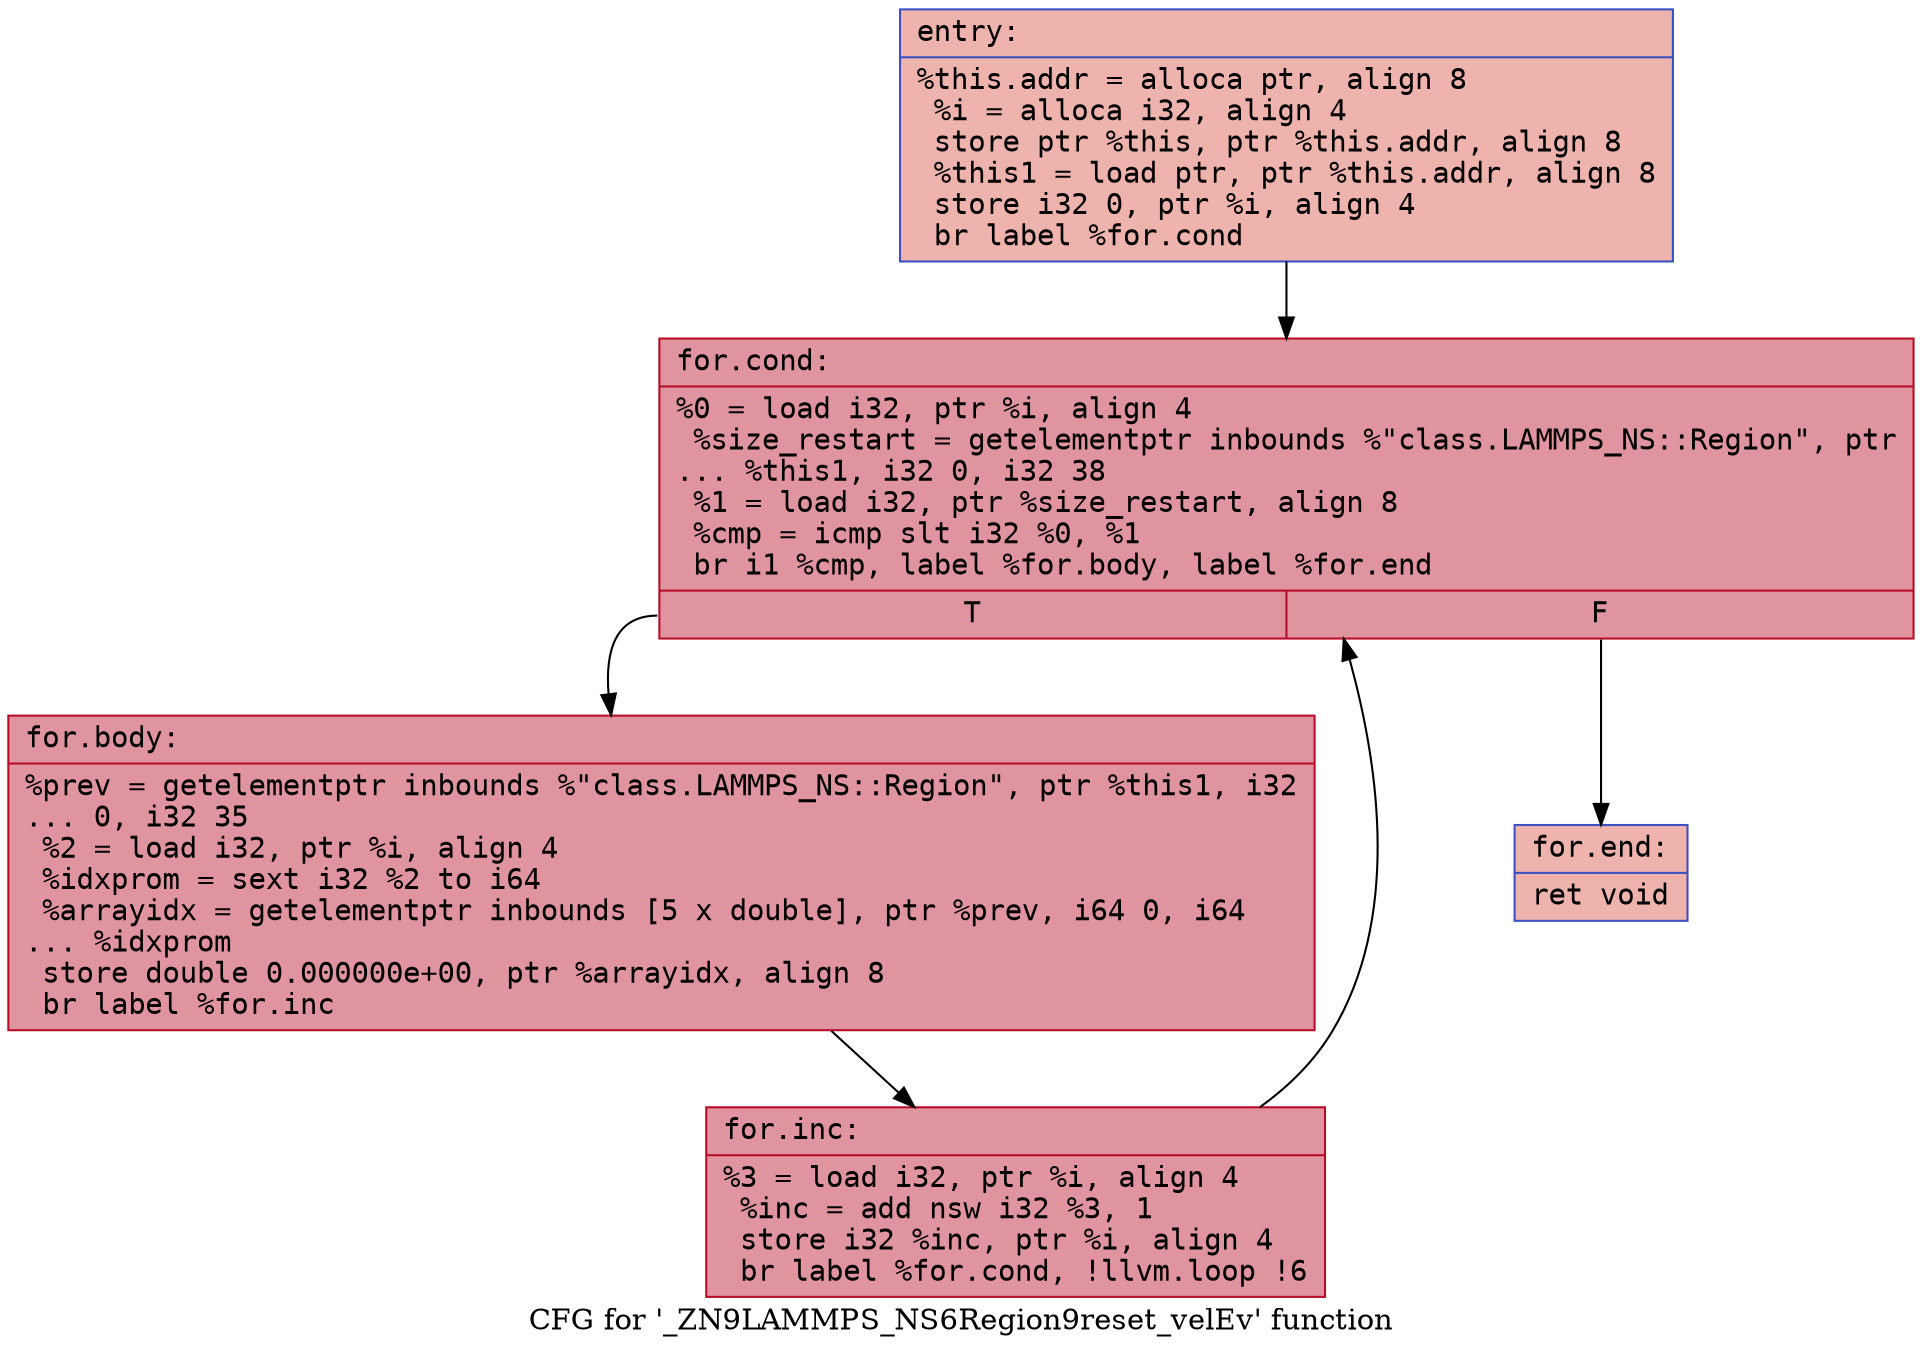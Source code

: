digraph "CFG for '_ZN9LAMMPS_NS6Region9reset_velEv' function" {
	label="CFG for '_ZN9LAMMPS_NS6Region9reset_velEv' function";

	Node0x562b2773ec70 [shape=record,color="#3d50c3ff", style=filled, fillcolor="#d6524470" fontname="Courier",label="{entry:\l|  %this.addr = alloca ptr, align 8\l  %i = alloca i32, align 4\l  store ptr %this, ptr %this.addr, align 8\l  %this1 = load ptr, ptr %this.addr, align 8\l  store i32 0, ptr %i, align 4\l  br label %for.cond\l}"];
	Node0x562b2773ec70 -> Node0x562b27734920[tooltip="entry -> for.cond\nProbability 100.00%" ];
	Node0x562b27734920 [shape=record,color="#b70d28ff", style=filled, fillcolor="#b70d2870" fontname="Courier",label="{for.cond:\l|  %0 = load i32, ptr %i, align 4\l  %size_restart = getelementptr inbounds %\"class.LAMMPS_NS::Region\", ptr\l... %this1, i32 0, i32 38\l  %1 = load i32, ptr %size_restart, align 8\l  %cmp = icmp slt i32 %0, %1\l  br i1 %cmp, label %for.body, label %for.end\l|{<s0>T|<s1>F}}"];
	Node0x562b27734920:s0 -> Node0x562b27734ba0[tooltip="for.cond -> for.body\nProbability 96.88%" ];
	Node0x562b27734920:s1 -> Node0x562b27734c20[tooltip="for.cond -> for.end\nProbability 3.12%" ];
	Node0x562b27734ba0 [shape=record,color="#b70d28ff", style=filled, fillcolor="#b70d2870" fontname="Courier",label="{for.body:\l|  %prev = getelementptr inbounds %\"class.LAMMPS_NS::Region\", ptr %this1, i32\l... 0, i32 35\l  %2 = load i32, ptr %i, align 4\l  %idxprom = sext i32 %2 to i64\l  %arrayidx = getelementptr inbounds [5 x double], ptr %prev, i64 0, i64\l... %idxprom\l  store double 0.000000e+00, ptr %arrayidx, align 8\l  br label %for.inc\l}"];
	Node0x562b27734ba0 -> Node0x562b27735290[tooltip="for.body -> for.inc\nProbability 100.00%" ];
	Node0x562b27735290 [shape=record,color="#b70d28ff", style=filled, fillcolor="#b70d2870" fontname="Courier",label="{for.inc:\l|  %3 = load i32, ptr %i, align 4\l  %inc = add nsw i32 %3, 1\l  store i32 %inc, ptr %i, align 4\l  br label %for.cond, !llvm.loop !6\l}"];
	Node0x562b27735290 -> Node0x562b27734920[tooltip="for.inc -> for.cond\nProbability 100.00%" ];
	Node0x562b27734c20 [shape=record,color="#3d50c3ff", style=filled, fillcolor="#d6524470" fontname="Courier",label="{for.end:\l|  ret void\l}"];
}

